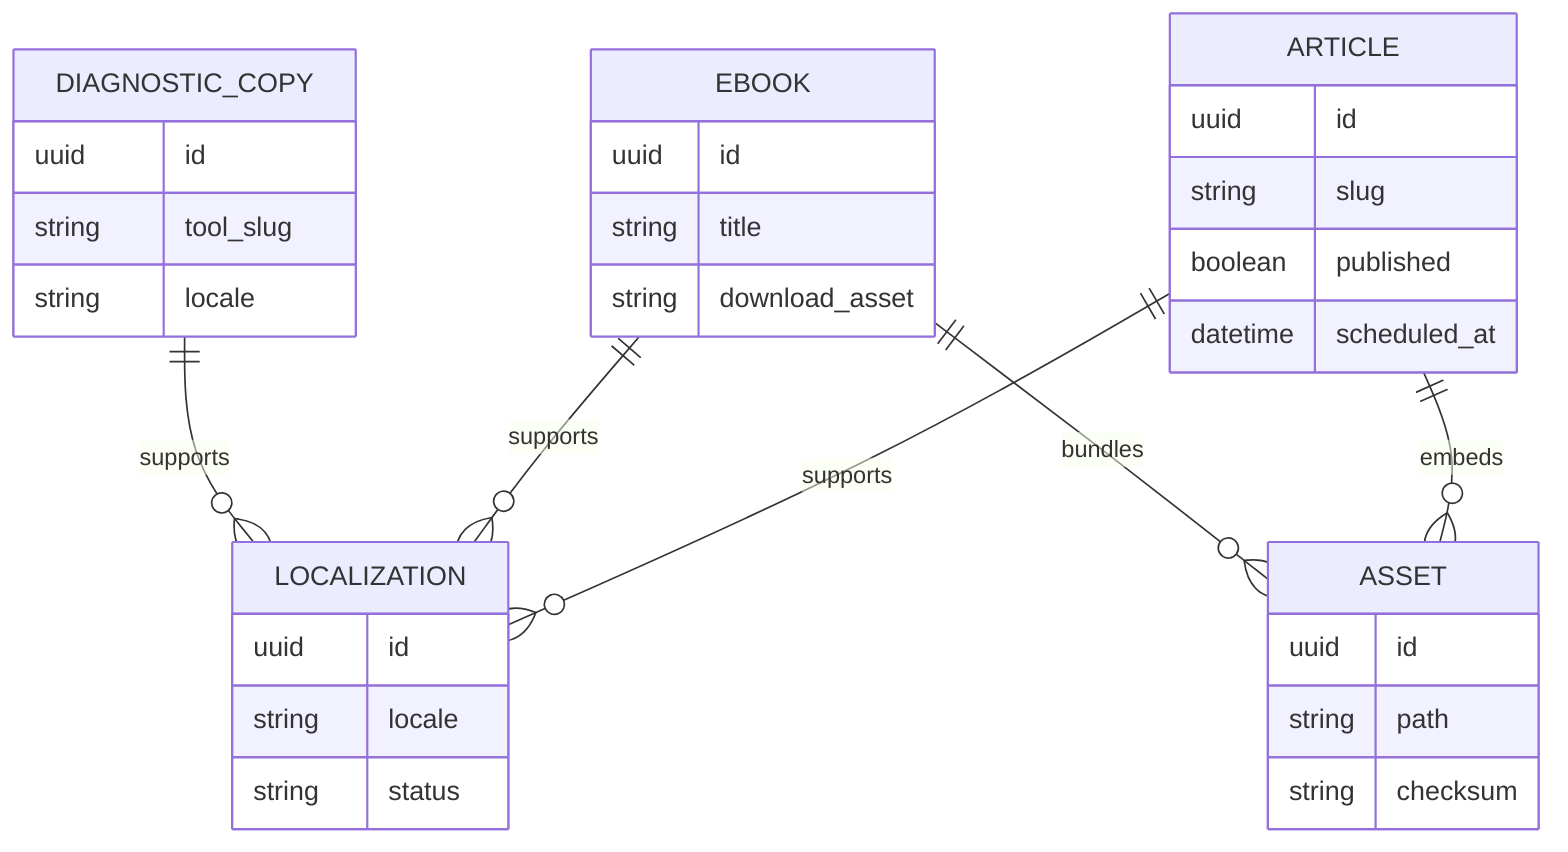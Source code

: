 erDiagram
    ARTICLE {
        uuid id
        string slug
        boolean published
        datetime scheduled_at
    }
    EBOOK {
        uuid id
        string title
        string download_asset
    }
    DIAGNOSTIC_COPY {
        uuid id
        string tool_slug
        string locale
    }
    LOCALIZATION {
        uuid id
        string locale
        string status
    }
    ASSET {
        uuid id
        string path
        string checksum
    }
    ARTICLE ||--o{ LOCALIZATION : supports
    EBOOK ||--o{ LOCALIZATION : supports
    DIAGNOSTIC_COPY ||--o{ LOCALIZATION : supports
    ARTICLE ||--o{ ASSET : embeds
    EBOOK ||--o{ ASSET : bundles